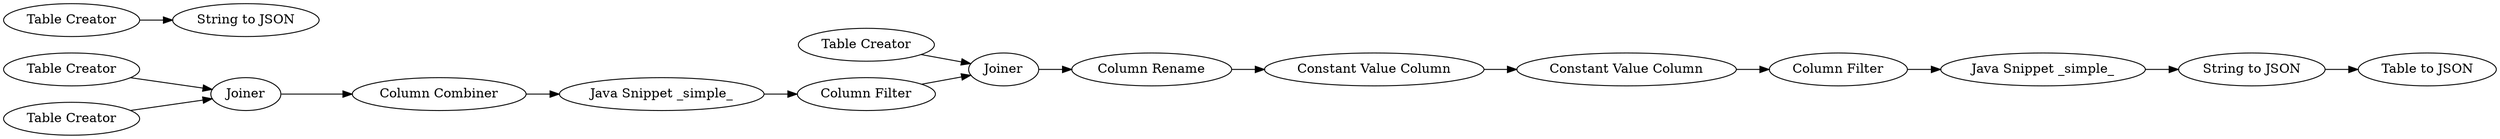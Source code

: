 digraph {
	1463 -> 1464
	1386 -> 1387
	1444 -> 1445
	1461 -> 1420
	1401 -> 1402
	1423 -> 1424
	1464 -> 1399
	1422 -> 1420
	1402 -> 1388
	1424 -> 1425
	1399 -> 1386
	1400 -> 1401
	1420 -> 1423
	1387 -> 1400
	1425 -> 1464
	1463 [label="Table Creator"]
	1422 [label="Table Creator"]
	1387 [label="Constant Value Column"]
	1444 [label="Table Creator"]
	1401 [label="Java Snippet _simple_"]
	1461 [label="Table Creator"]
	1400 [label="Column Filter"]
	1399 [label="Column Rename"]
	1425 [label="Column Filter"]
	1386 [label="Constant Value Column"]
	1420 [label=Joiner]
	1423 [label="Column Combiner"]
	1402 [label="String to JSON"]
	1388 [label="Table to JSON"]
	1445 [label="String to JSON"]
	1464 [label=Joiner]
	1424 [label="Java Snippet _simple_"]
	rankdir=LR
}

